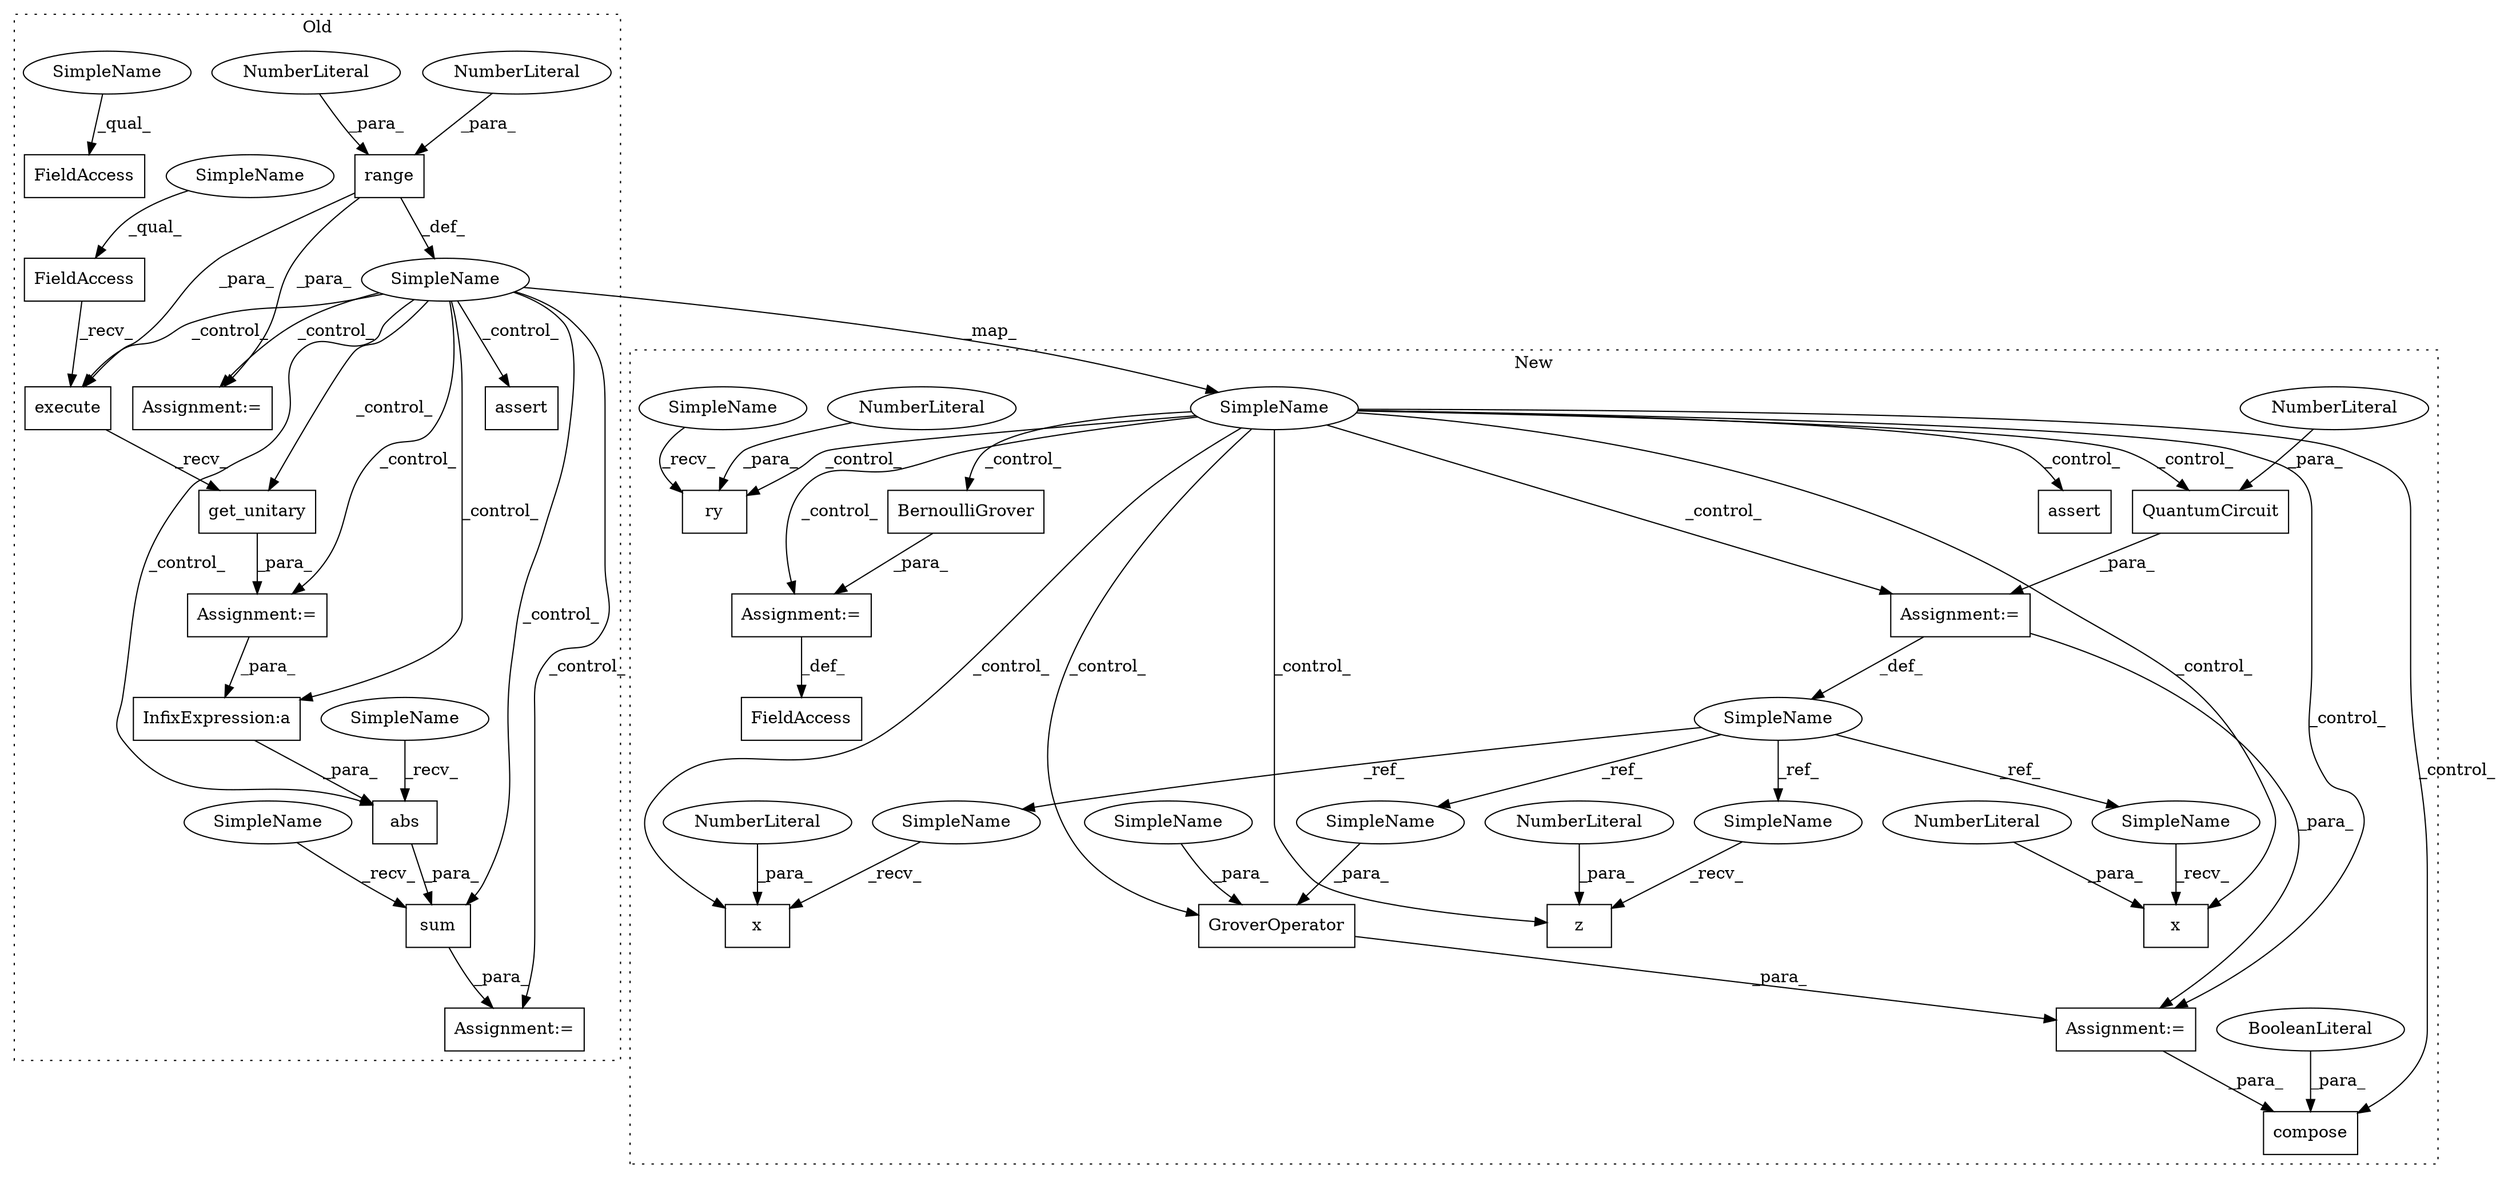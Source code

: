 digraph G {
subgraph cluster0 {
1 [label="assert" a="32" s="8167,8191" l="18,1" shape="box"];
4 [label="SimpleName" a="42" s="7272" l="1" shape="ellipse"];
6 [label="get_unitary" a="32" s="8073" l="13" shape="box"];
8 [label="range" a="32" s="7276,7285" l="6,1" shape="box"];
9 [label="sum" a="32" s="8105,8153" l="4,1" shape="box"];
12 [label="InfixExpression:a" a="27" s="8133" l="3" shape="box"];
15 [label="NumberLiteral" a="34" s="7282" l="1" shape="ellipse"];
19 [label="NumberLiteral" a="34" s="7284" l="1" shape="ellipse"];
21 [label="abs" a="32" s="8115,8152" l="4,1" shape="box"];
22 [label="execute" a="32" s="8049,8071" l="8,1" shape="box"];
25 [label="FieldAccess" a="22" s="8035" l="13" shape="box"];
26 [label="FieldAccess" a="22" s="7915" l="13" shape="box"];
31 [label="Assignment:=" a="7" s="7745,7822" l="61,2" shape="box"];
32 [label="Assignment:=" a="7" s="8098" l="1" shape="box"];
33 [label="Assignment:=" a="7" s="8034" l="1" shape="box"];
41 [label="SimpleName" a="42" s="8099" l="5" shape="ellipse"];
42 [label="SimpleName" a="42" s="8109" l="5" shape="ellipse"];
43 [label="SimpleName" a="42" s="8035" l="4" shape="ellipse"];
44 [label="SimpleName" a="42" s="7915" l="4" shape="ellipse"];
label = "Old";
style="dotted";
}
subgraph cluster1 {
2 [label="QuantumCircuit" a="32" s="5819,5835" l="15,1" shape="box"];
3 [label="SimpleName" a="42" s="5386" l="1" shape="ellipse"];
5 [label="assert" a="32" s="6259,6313" l="12,1" shape="box"];
7 [label="ry" a="32" s="5972,5982" l="3,1" shape="box"];
10 [label="BernoulliGrover" a="32" s="5713,5733" l="16,1" shape="box"];
11 [label="FieldAccess" a="22" s="5693" l="19" shape="box"];
13 [label="NumberLiteral" a="34" s="5834" l="1" shape="ellipse"];
14 [label="NumberLiteral" a="34" s="5981" l="1" shape="ellipse"];
16 [label="GroverOperator" a="32" s="6003,6042" l="15,1" shape="box"];
17 [label="SimpleName" a="42" s="5812" l="6" shape="ellipse"];
18 [label="x" a="32" s="5853,5856" l="2,1" shape="box"];
20 [label="NumberLiteral" a="34" s="5855" l="1" shape="ellipse"];
23 [label="compose" a="32" s="6152,6174" l="8,1" shape="box"];
24 [label="BooleanLiteral" a="9" s="6170" l="4" shape="ellipse"];
27 [label="x" a="32" s="5895,5898" l="2,1" shape="box"];
28 [label="NumberLiteral" a="34" s="5897" l="1" shape="ellipse"];
29 [label="z" a="32" s="5874,5877" l="2,1" shape="box"];
30 [label="NumberLiteral" a="34" s="5876" l="1" shape="ellipse"];
34 [label="Assignment:=" a="7" s="5712" l="1" shape="box"];
35 [label="Assignment:=" a="7" s="6002" l="1" shape="box"];
36 [label="Assignment:=" a="7" s="5818" l="1" shape="box"];
37 [label="SimpleName" a="42" s="6018" l="6" shape="ellipse"];
38 [label="SimpleName" a="42" s="5888" l="6" shape="ellipse"];
39 [label="SimpleName" a="42" s="5846" l="6" shape="ellipse"];
40 [label="SimpleName" a="42" s="5867" l="6" shape="ellipse"];
45 [label="SimpleName" a="42" s="6025" l="17" shape="ellipse"];
46 [label="SimpleName" a="42" s="5954" l="17" shape="ellipse"];
label = "New";
style="dotted";
}
2 -> 36 [label="_para_"];
3 -> 7 [label="_control_"];
3 -> 36 [label="_control_"];
3 -> 5 [label="_control_"];
3 -> 23 [label="_control_"];
3 -> 29 [label="_control_"];
3 -> 34 [label="_control_"];
3 -> 35 [label="_control_"];
3 -> 2 [label="_control_"];
3 -> 18 [label="_control_"];
3 -> 16 [label="_control_"];
3 -> 10 [label="_control_"];
3 -> 27 [label="_control_"];
4 -> 21 [label="_control_"];
4 -> 22 [label="_control_"];
4 -> 33 [label="_control_"];
4 -> 6 [label="_control_"];
4 -> 31 [label="_control_"];
4 -> 1 [label="_control_"];
4 -> 9 [label="_control_"];
4 -> 32 [label="_control_"];
4 -> 12 [label="_control_"];
4 -> 3 [label="_map_"];
6 -> 33 [label="_para_"];
8 -> 31 [label="_para_"];
8 -> 4 [label="_def_"];
8 -> 22 [label="_para_"];
9 -> 32 [label="_para_"];
10 -> 34 [label="_para_"];
12 -> 21 [label="_para_"];
13 -> 2 [label="_para_"];
14 -> 7 [label="_para_"];
15 -> 8 [label="_para_"];
16 -> 35 [label="_para_"];
17 -> 37 [label="_ref_"];
17 -> 40 [label="_ref_"];
17 -> 38 [label="_ref_"];
17 -> 39 [label="_ref_"];
19 -> 8 [label="_para_"];
20 -> 18 [label="_para_"];
21 -> 9 [label="_para_"];
22 -> 6 [label="_recv_"];
24 -> 23 [label="_para_"];
25 -> 22 [label="_recv_"];
28 -> 27 [label="_para_"];
30 -> 29 [label="_para_"];
33 -> 12 [label="_para_"];
34 -> 11 [label="_def_"];
35 -> 23 [label="_para_"];
36 -> 35 [label="_para_"];
36 -> 17 [label="_def_"];
37 -> 16 [label="_para_"];
38 -> 27 [label="_recv_"];
39 -> 18 [label="_recv_"];
40 -> 29 [label="_recv_"];
41 -> 9 [label="_recv_"];
42 -> 21 [label="_recv_"];
43 -> 25 [label="_qual_"];
44 -> 26 [label="_qual_"];
45 -> 16 [label="_para_"];
46 -> 7 [label="_recv_"];
}